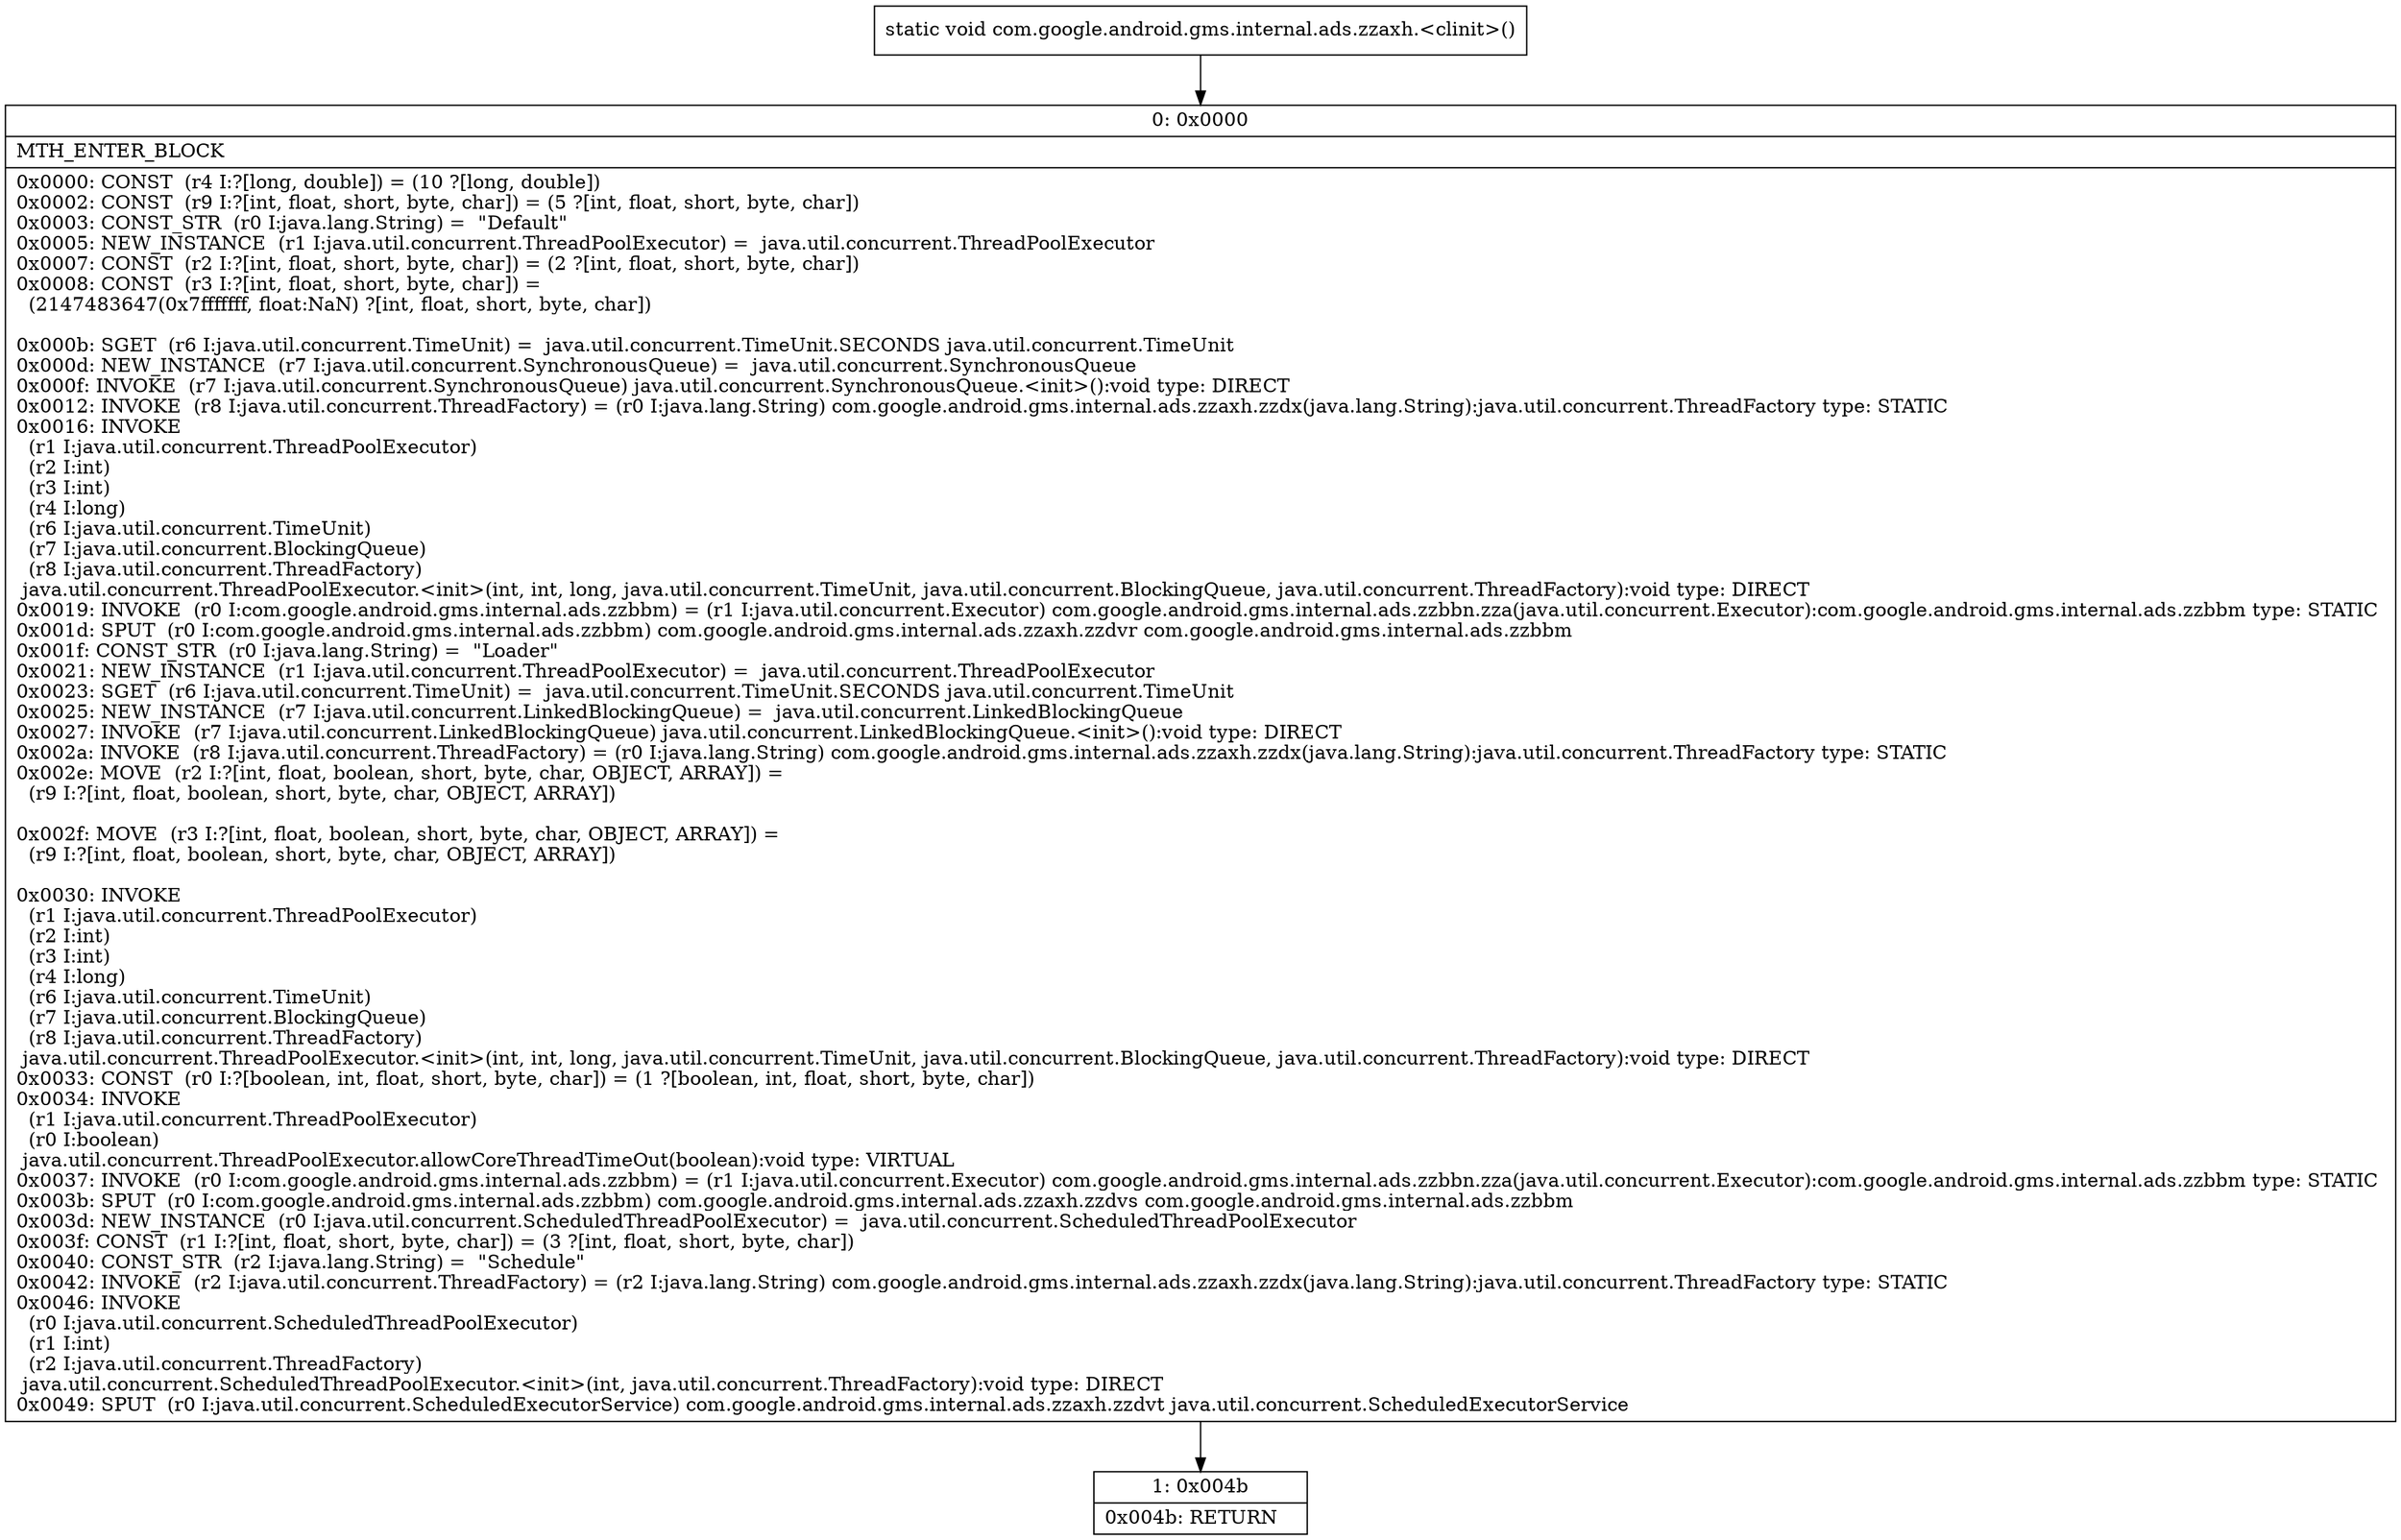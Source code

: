 digraph "CFG forcom.google.android.gms.internal.ads.zzaxh.\<clinit\>()V" {
Node_0 [shape=record,label="{0\:\ 0x0000|MTH_ENTER_BLOCK\l|0x0000: CONST  (r4 I:?[long, double]) = (10 ?[long, double]) \l0x0002: CONST  (r9 I:?[int, float, short, byte, char]) = (5 ?[int, float, short, byte, char]) \l0x0003: CONST_STR  (r0 I:java.lang.String) =  \"Default\" \l0x0005: NEW_INSTANCE  (r1 I:java.util.concurrent.ThreadPoolExecutor) =  java.util.concurrent.ThreadPoolExecutor \l0x0007: CONST  (r2 I:?[int, float, short, byte, char]) = (2 ?[int, float, short, byte, char]) \l0x0008: CONST  (r3 I:?[int, float, short, byte, char]) = \l  (2147483647(0x7fffffff, float:NaN) ?[int, float, short, byte, char])\l \l0x000b: SGET  (r6 I:java.util.concurrent.TimeUnit) =  java.util.concurrent.TimeUnit.SECONDS java.util.concurrent.TimeUnit \l0x000d: NEW_INSTANCE  (r7 I:java.util.concurrent.SynchronousQueue) =  java.util.concurrent.SynchronousQueue \l0x000f: INVOKE  (r7 I:java.util.concurrent.SynchronousQueue) java.util.concurrent.SynchronousQueue.\<init\>():void type: DIRECT \l0x0012: INVOKE  (r8 I:java.util.concurrent.ThreadFactory) = (r0 I:java.lang.String) com.google.android.gms.internal.ads.zzaxh.zzdx(java.lang.String):java.util.concurrent.ThreadFactory type: STATIC \l0x0016: INVOKE  \l  (r1 I:java.util.concurrent.ThreadPoolExecutor)\l  (r2 I:int)\l  (r3 I:int)\l  (r4 I:long)\l  (r6 I:java.util.concurrent.TimeUnit)\l  (r7 I:java.util.concurrent.BlockingQueue)\l  (r8 I:java.util.concurrent.ThreadFactory)\l java.util.concurrent.ThreadPoolExecutor.\<init\>(int, int, long, java.util.concurrent.TimeUnit, java.util.concurrent.BlockingQueue, java.util.concurrent.ThreadFactory):void type: DIRECT \l0x0019: INVOKE  (r0 I:com.google.android.gms.internal.ads.zzbbm) = (r1 I:java.util.concurrent.Executor) com.google.android.gms.internal.ads.zzbbn.zza(java.util.concurrent.Executor):com.google.android.gms.internal.ads.zzbbm type: STATIC \l0x001d: SPUT  (r0 I:com.google.android.gms.internal.ads.zzbbm) com.google.android.gms.internal.ads.zzaxh.zzdvr com.google.android.gms.internal.ads.zzbbm \l0x001f: CONST_STR  (r0 I:java.lang.String) =  \"Loader\" \l0x0021: NEW_INSTANCE  (r1 I:java.util.concurrent.ThreadPoolExecutor) =  java.util.concurrent.ThreadPoolExecutor \l0x0023: SGET  (r6 I:java.util.concurrent.TimeUnit) =  java.util.concurrent.TimeUnit.SECONDS java.util.concurrent.TimeUnit \l0x0025: NEW_INSTANCE  (r7 I:java.util.concurrent.LinkedBlockingQueue) =  java.util.concurrent.LinkedBlockingQueue \l0x0027: INVOKE  (r7 I:java.util.concurrent.LinkedBlockingQueue) java.util.concurrent.LinkedBlockingQueue.\<init\>():void type: DIRECT \l0x002a: INVOKE  (r8 I:java.util.concurrent.ThreadFactory) = (r0 I:java.lang.String) com.google.android.gms.internal.ads.zzaxh.zzdx(java.lang.String):java.util.concurrent.ThreadFactory type: STATIC \l0x002e: MOVE  (r2 I:?[int, float, boolean, short, byte, char, OBJECT, ARRAY]) = \l  (r9 I:?[int, float, boolean, short, byte, char, OBJECT, ARRAY])\l \l0x002f: MOVE  (r3 I:?[int, float, boolean, short, byte, char, OBJECT, ARRAY]) = \l  (r9 I:?[int, float, boolean, short, byte, char, OBJECT, ARRAY])\l \l0x0030: INVOKE  \l  (r1 I:java.util.concurrent.ThreadPoolExecutor)\l  (r2 I:int)\l  (r3 I:int)\l  (r4 I:long)\l  (r6 I:java.util.concurrent.TimeUnit)\l  (r7 I:java.util.concurrent.BlockingQueue)\l  (r8 I:java.util.concurrent.ThreadFactory)\l java.util.concurrent.ThreadPoolExecutor.\<init\>(int, int, long, java.util.concurrent.TimeUnit, java.util.concurrent.BlockingQueue, java.util.concurrent.ThreadFactory):void type: DIRECT \l0x0033: CONST  (r0 I:?[boolean, int, float, short, byte, char]) = (1 ?[boolean, int, float, short, byte, char]) \l0x0034: INVOKE  \l  (r1 I:java.util.concurrent.ThreadPoolExecutor)\l  (r0 I:boolean)\l java.util.concurrent.ThreadPoolExecutor.allowCoreThreadTimeOut(boolean):void type: VIRTUAL \l0x0037: INVOKE  (r0 I:com.google.android.gms.internal.ads.zzbbm) = (r1 I:java.util.concurrent.Executor) com.google.android.gms.internal.ads.zzbbn.zza(java.util.concurrent.Executor):com.google.android.gms.internal.ads.zzbbm type: STATIC \l0x003b: SPUT  (r0 I:com.google.android.gms.internal.ads.zzbbm) com.google.android.gms.internal.ads.zzaxh.zzdvs com.google.android.gms.internal.ads.zzbbm \l0x003d: NEW_INSTANCE  (r0 I:java.util.concurrent.ScheduledThreadPoolExecutor) =  java.util.concurrent.ScheduledThreadPoolExecutor \l0x003f: CONST  (r1 I:?[int, float, short, byte, char]) = (3 ?[int, float, short, byte, char]) \l0x0040: CONST_STR  (r2 I:java.lang.String) =  \"Schedule\" \l0x0042: INVOKE  (r2 I:java.util.concurrent.ThreadFactory) = (r2 I:java.lang.String) com.google.android.gms.internal.ads.zzaxh.zzdx(java.lang.String):java.util.concurrent.ThreadFactory type: STATIC \l0x0046: INVOKE  \l  (r0 I:java.util.concurrent.ScheduledThreadPoolExecutor)\l  (r1 I:int)\l  (r2 I:java.util.concurrent.ThreadFactory)\l java.util.concurrent.ScheduledThreadPoolExecutor.\<init\>(int, java.util.concurrent.ThreadFactory):void type: DIRECT \l0x0049: SPUT  (r0 I:java.util.concurrent.ScheduledExecutorService) com.google.android.gms.internal.ads.zzaxh.zzdvt java.util.concurrent.ScheduledExecutorService \l}"];
Node_1 [shape=record,label="{1\:\ 0x004b|0x004b: RETURN   \l}"];
MethodNode[shape=record,label="{static void com.google.android.gms.internal.ads.zzaxh.\<clinit\>() }"];
MethodNode -> Node_0;
Node_0 -> Node_1;
}

